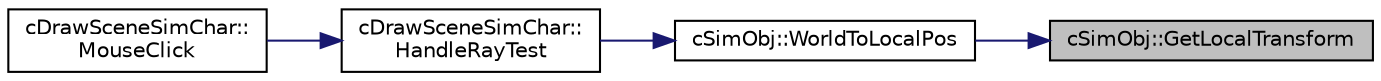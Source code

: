 digraph "cSimObj::GetLocalTransform"
{
 // LATEX_PDF_SIZE
  edge [fontname="Helvetica",fontsize="10",labelfontname="Helvetica",labelfontsize="10"];
  node [fontname="Helvetica",fontsize="10",shape=record];
  rankdir="RL";
  Node1 [label="cSimObj::GetLocalTransform",height=0.2,width=0.4,color="black", fillcolor="grey75", style="filled", fontcolor="black",tooltip=" "];
  Node1 -> Node2 [dir="back",color="midnightblue",fontsize="10",style="solid",fontname="Helvetica"];
  Node2 [label="cSimObj::WorldToLocalPos",height=0.2,width=0.4,color="black", fillcolor="white", style="filled",URL="$classc_sim_obj.html#ad79e17f2ec75dd502c9ebc0e2f9750bc",tooltip=" "];
  Node2 -> Node3 [dir="back",color="midnightblue",fontsize="10",style="solid",fontname="Helvetica"];
  Node3 [label="cDrawSceneSimChar::\lHandleRayTest",height=0.2,width=0.4,color="black", fillcolor="white", style="filled",URL="$classc_draw_scene_sim_char.html#a2c3b780719ffa36b58f7e6bcaff4807c",tooltip=" "];
  Node3 -> Node4 [dir="back",color="midnightblue",fontsize="10",style="solid",fontname="Helvetica"];
  Node4 [label="cDrawSceneSimChar::\lMouseClick",height=0.2,width=0.4,color="black", fillcolor="white", style="filled",URL="$classc_draw_scene_sim_char.html#a3d0fbb31c21db4102dff090be3d375cf",tooltip=" "];
}
